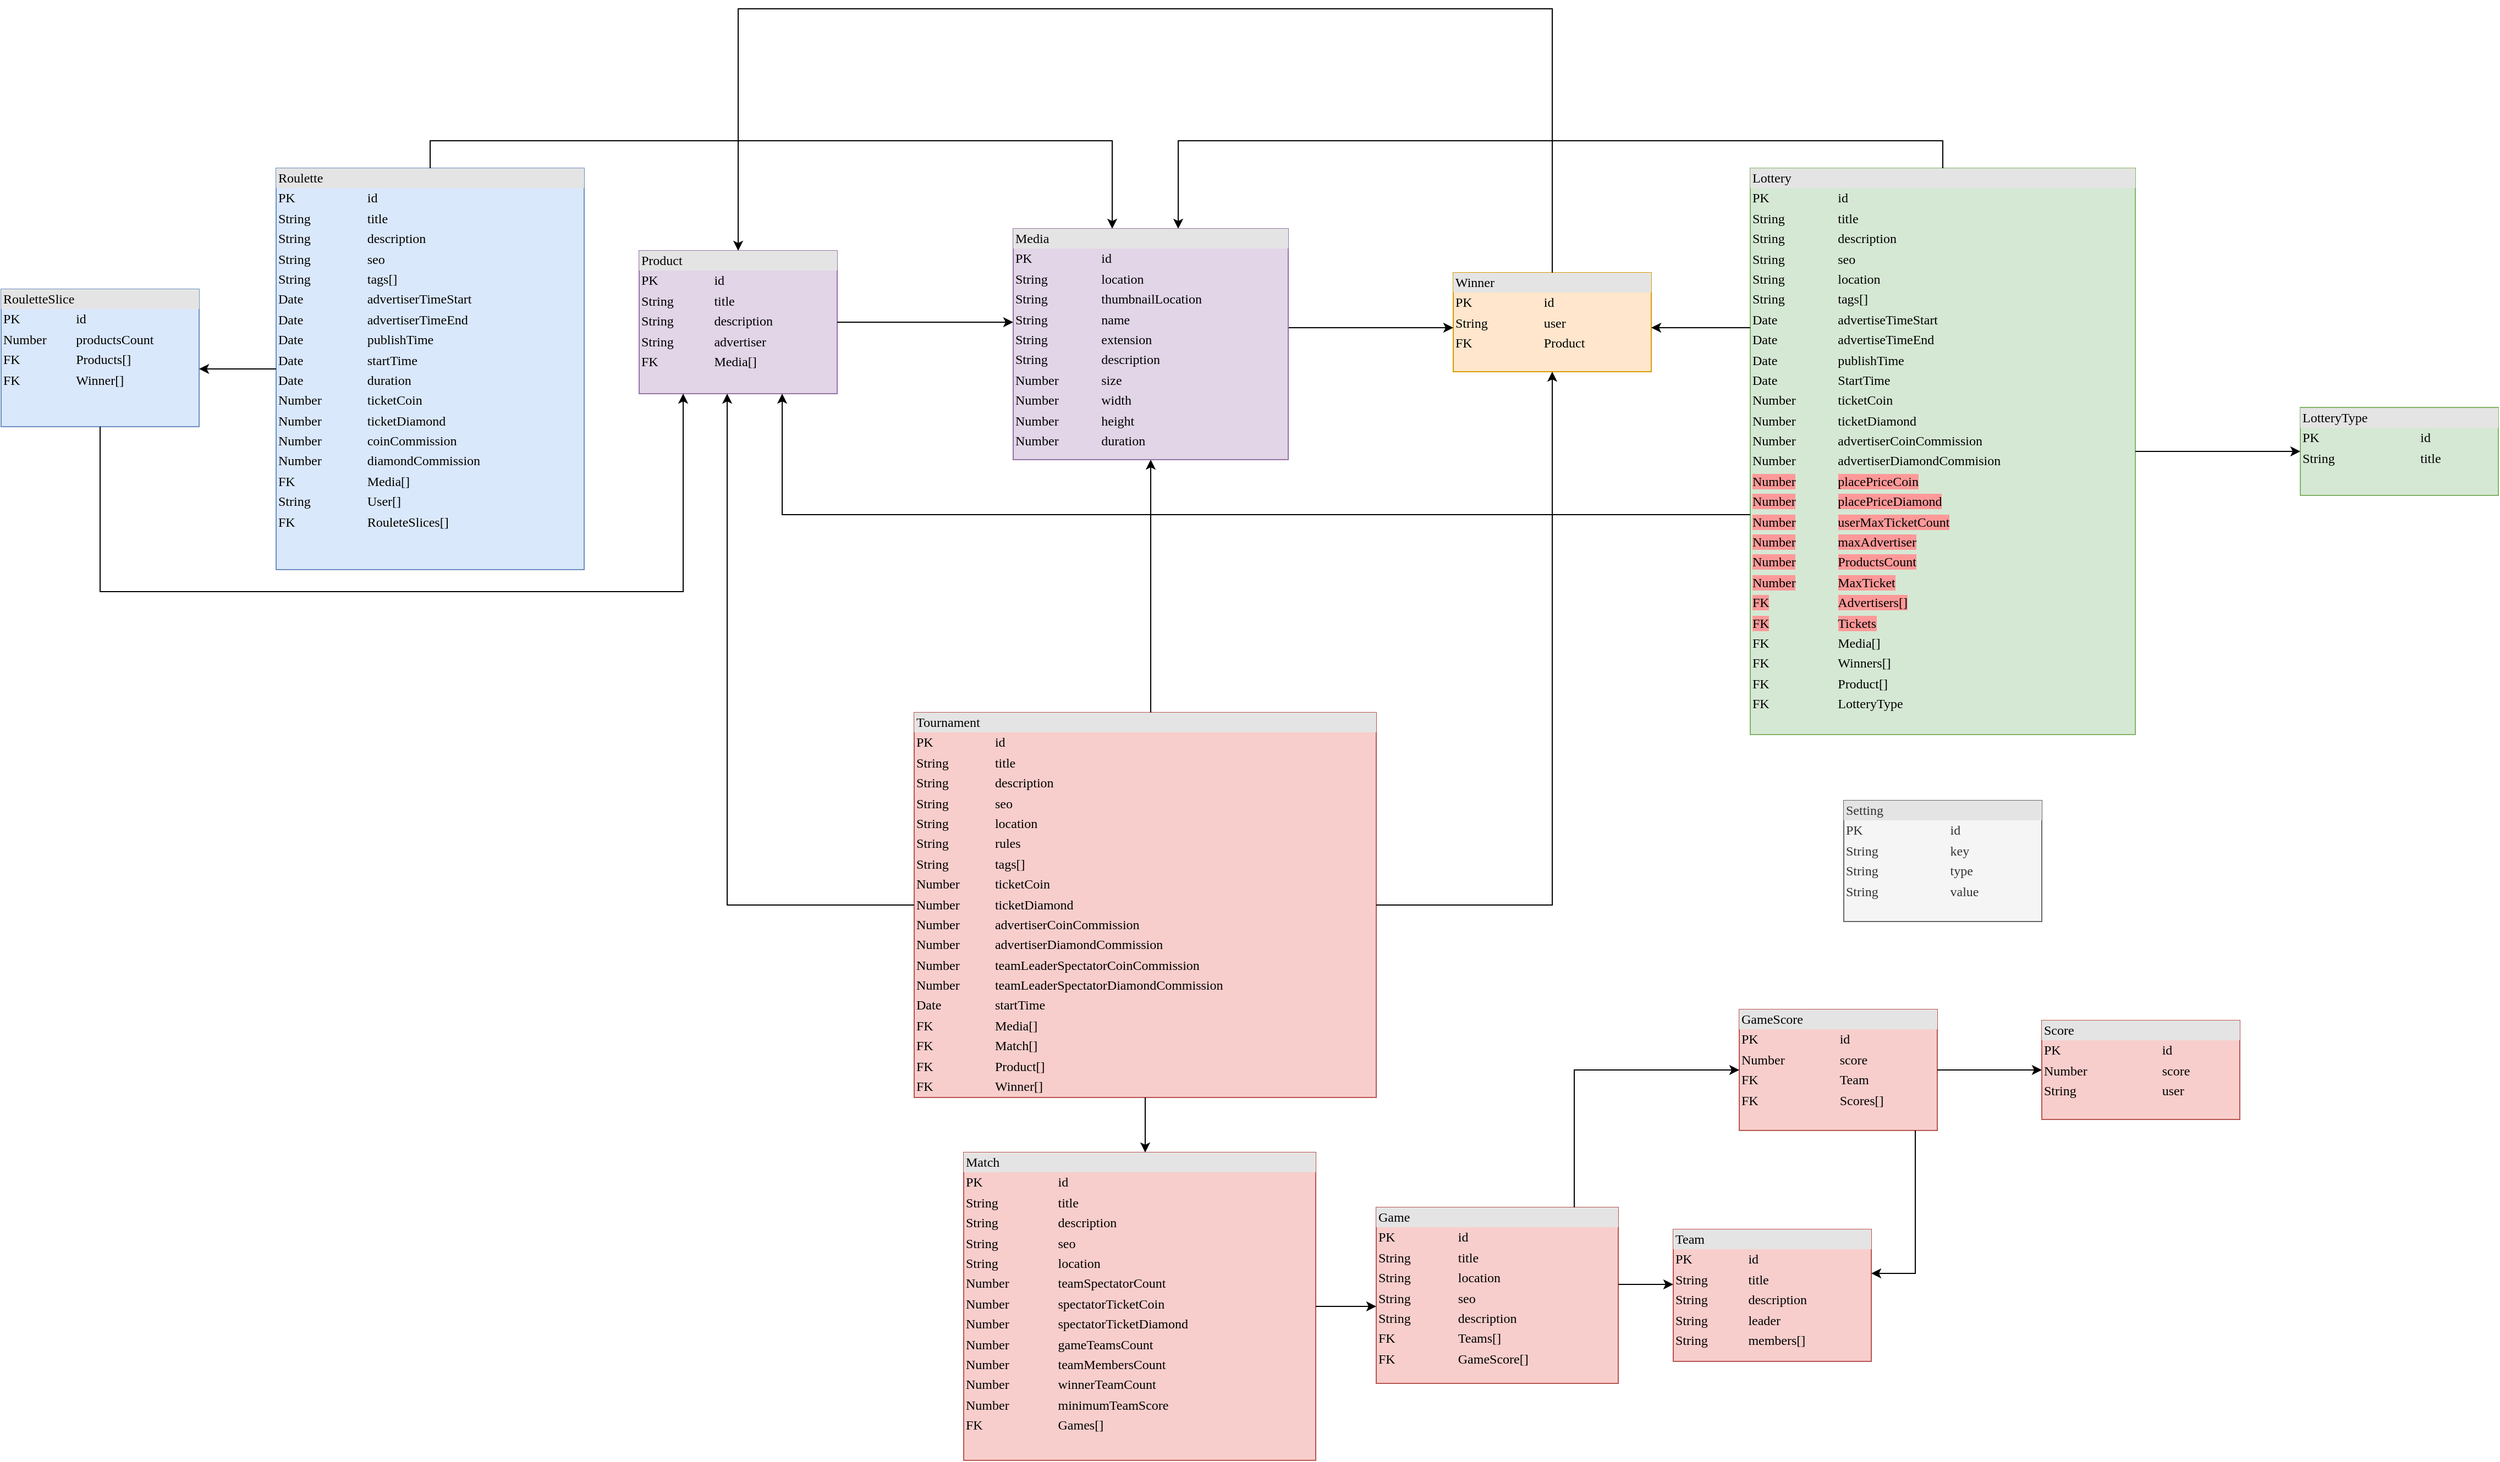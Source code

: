 <mxfile version="20.2.6" type="github">
  <diagram name="Page-1" id="2ca16b54-16f6-2749-3443-fa8db7711227">
    <mxGraphModel dx="2743" dy="2428" grid="1" gridSize="10" guides="1" tooltips="1" connect="1" arrows="1" fold="1" page="1" pageScale="1" pageWidth="1100" pageHeight="850" background="#ffffff" math="0" shadow="0">
      <root>
        <mxCell id="0" />
        <mxCell id="1" parent="0" />
        <mxCell id="2ed32ef02a7f4228-1" value="&lt;div style=&quot;box-sizing:border-box;width:100%;background:#e4e4e4;padding:2px;&quot;&gt;Roulette&lt;/div&gt;&lt;table style=&quot;width:100%;font-size:1em;&quot; cellpadding=&quot;2&quot; cellspacing=&quot;0&quot;&gt;&lt;tbody&gt;&lt;tr&gt;&lt;td&gt;PK&lt;/td&gt;&lt;td&gt;id&lt;/td&gt;&lt;/tr&gt;&lt;tr&gt;&lt;td&gt;String&lt;/td&gt;&lt;td&gt;title&lt;/td&gt;&lt;/tr&gt;&lt;tr&gt;&lt;td&gt;String&lt;/td&gt;&lt;td&gt;description&lt;/td&gt;&lt;/tr&gt;&lt;tr&gt;&lt;td&gt;String&lt;/td&gt;&lt;td&gt;seo&lt;/td&gt;&lt;/tr&gt;&lt;tr&gt;&lt;td&gt;String&lt;/td&gt;&lt;td&gt;tags[]&lt;/td&gt;&lt;/tr&gt;&lt;tr&gt;&lt;td&gt;Date&lt;/td&gt;&lt;td&gt;advertiserTimeStart&lt;/td&gt;&lt;/tr&gt;&lt;tr&gt;&lt;td&gt;Date&lt;/td&gt;&lt;td&gt;advertiserTimeEnd&lt;/td&gt;&lt;/tr&gt;&lt;tr&gt;&lt;td&gt;Date&lt;/td&gt;&lt;td&gt;publishTime&lt;/td&gt;&lt;/tr&gt;&lt;tr&gt;&lt;td&gt;Date&lt;/td&gt;&lt;td&gt;startTime&lt;/td&gt;&lt;/tr&gt;&lt;tr&gt;&lt;td&gt;Date&lt;/td&gt;&lt;td&gt;duration&lt;/td&gt;&lt;/tr&gt;&lt;tr&gt;&lt;td&gt;Number&lt;/td&gt;&lt;td&gt;ticketCoin&lt;/td&gt;&lt;/tr&gt;&lt;tr&gt;&lt;td&gt;Number&lt;/td&gt;&lt;td&gt;ticketDiamond&lt;/td&gt;&lt;/tr&gt;&lt;tr&gt;&lt;td&gt;Number&lt;/td&gt;&lt;td&gt;coinCommission&lt;/td&gt;&lt;/tr&gt;&lt;tr&gt;&lt;td&gt;Number&lt;/td&gt;&lt;td&gt;diamondCommission&lt;/td&gt;&lt;/tr&gt;&lt;tr&gt;&lt;td&gt;FK&lt;/td&gt;&lt;td&gt;Media[]&lt;/td&gt;&lt;/tr&gt;&lt;tr&gt;&lt;td&gt;String&lt;/td&gt;&lt;td&gt;User[]&lt;/td&gt;&lt;/tr&gt;&lt;tr&gt;&lt;td&gt;FK&lt;/td&gt;&lt;td&gt;RouleteSlices[]&lt;/td&gt;&lt;/tr&gt;&lt;/tbody&gt;&lt;/table&gt;" style="verticalAlign=top;align=left;overflow=fill;html=1;rounded=0;shadow=0;comic=0;labelBackgroundColor=none;strokeWidth=1;fontFamily=Verdana;fontSize=12;fillColor=#dae8fc;strokeColor=#6c8ebf;" parent="1" vertex="1">
          <mxGeometry x="-590" y="-765" width="280" height="365" as="geometry" />
        </mxCell>
        <mxCell id="2ed32ef02a7f4228-3" value="&lt;div style=&quot;box-sizing: border-box ; width: 100% ; background: #e4e4e4 ; padding: 2px&quot;&gt;Match&amp;nbsp;&lt;/div&gt;&lt;table style=&quot;width: 100% ; font-size: 1em&quot; cellpadding=&quot;2&quot; cellspacing=&quot;0&quot;&gt;&lt;tbody&gt;&lt;tr&gt;&lt;td&gt;PK&lt;/td&gt;&lt;td&gt;id&lt;/td&gt;&lt;/tr&gt;&lt;tr&gt;&lt;td&gt;String&lt;/td&gt;&lt;td&gt;title&lt;/td&gt;&lt;/tr&gt;&lt;tr&gt;&lt;td&gt;String&lt;/td&gt;&lt;td&gt;description&lt;/td&gt;&lt;/tr&gt;&lt;tr&gt;&lt;td&gt;String&lt;/td&gt;&lt;td&gt;seo&lt;/td&gt;&lt;/tr&gt;&lt;tr&gt;&lt;td&gt;String&lt;/td&gt;&lt;td&gt;location&lt;/td&gt;&lt;/tr&gt;&lt;tr&gt;&lt;td&gt;Number&lt;/td&gt;&lt;td&gt;teamSpectatorCount&lt;/td&gt;&lt;/tr&gt;&lt;tr&gt;&lt;td&gt;Number&lt;/td&gt;&lt;td&gt;spectatorTicketCoin&lt;/td&gt;&lt;/tr&gt;&lt;tr&gt;&lt;td&gt;Number&lt;/td&gt;&lt;td&gt;spectatorTicketDiamond&lt;/td&gt;&lt;/tr&gt;&lt;tr&gt;&lt;td&gt;Number&lt;/td&gt;&lt;td&gt;gameTeamsCount&lt;/td&gt;&lt;/tr&gt;&lt;tr&gt;&lt;td&gt;Number&lt;/td&gt;&lt;td&gt;teamMembersCount&lt;/td&gt;&lt;/tr&gt;&lt;tr&gt;&lt;td&gt;Number&lt;/td&gt;&lt;td&gt;winnerTeamCount&lt;/td&gt;&lt;/tr&gt;&lt;tr&gt;&lt;td&gt;Number&lt;/td&gt;&lt;td&gt;minimumTeamScore&lt;/td&gt;&lt;/tr&gt;&lt;tr&gt;&lt;td&gt;FK&lt;/td&gt;&lt;td&gt;Games[]&lt;br&gt;&lt;/td&gt;&lt;/tr&gt;&lt;/tbody&gt;&lt;/table&gt;" style="verticalAlign=top;align=left;overflow=fill;html=1;rounded=0;shadow=0;comic=0;labelBackgroundColor=none;strokeWidth=1;fontFamily=Verdana;fontSize=12;fillColor=#f8cecc;strokeColor=#b85450;" parent="1" vertex="1">
          <mxGeometry x="35" y="130" width="320" height="280" as="geometry" />
        </mxCell>
        <mxCell id="2ed32ef02a7f4228-4" value="&lt;div style=&quot;box-sizing: border-box ; width: 100% ; background: #e4e4e4 ; padding: 2px&quot;&gt;Tournament&lt;/div&gt;&lt;table style=&quot;width: 100% ; font-size: 1em&quot; cellpadding=&quot;2&quot; cellspacing=&quot;0&quot;&gt;&lt;tbody&gt;&lt;tr&gt;&lt;td&gt;PK&lt;/td&gt;&lt;td&gt;id&lt;/td&gt;&lt;/tr&gt;&lt;tr&gt;&lt;td&gt;String&lt;/td&gt;&lt;td&gt;title&lt;/td&gt;&lt;/tr&gt;&lt;tr&gt;&lt;td&gt;String&lt;/td&gt;&lt;td&gt;description&lt;/td&gt;&lt;/tr&gt;&lt;tr&gt;&lt;td&gt;String&lt;/td&gt;&lt;td&gt;seo&lt;/td&gt;&lt;/tr&gt;&lt;tr&gt;&lt;td&gt;String&lt;/td&gt;&lt;td&gt;location&lt;/td&gt;&lt;/tr&gt;&lt;tr&gt;&lt;td&gt;String&lt;/td&gt;&lt;td&gt;rules&lt;/td&gt;&lt;/tr&gt;&lt;tr&gt;&lt;td&gt;String&lt;/td&gt;&lt;td&gt;tags[]&lt;/td&gt;&lt;/tr&gt;&lt;tr&gt;&lt;td&gt;Number&lt;/td&gt;&lt;td&gt;ticketCoin&lt;/td&gt;&lt;/tr&gt;&lt;tr&gt;&lt;td&gt;Number&lt;/td&gt;&lt;td&gt;ticketDiamond&lt;/td&gt;&lt;/tr&gt;&lt;tr&gt;&lt;td&gt;Number&lt;/td&gt;&lt;td&gt;advertiserCoinCommission&lt;/td&gt;&lt;/tr&gt;&lt;tr&gt;&lt;td&gt;Number&lt;/td&gt;&lt;td&gt;advertiserDiamondCommission&lt;/td&gt;&lt;/tr&gt;&lt;tr&gt;&lt;td&gt;Number&lt;/td&gt;&lt;td&gt;teamLeaderSpectatorCoinCommission&lt;/td&gt;&lt;/tr&gt;&lt;tr&gt;&lt;td&gt;Number&lt;/td&gt;&lt;td&gt;teamLeaderSpectatorDiamondCommission&lt;/td&gt;&lt;/tr&gt;&lt;tr&gt;&lt;td&gt;Date&lt;/td&gt;&lt;td&gt;startTime&lt;/td&gt;&lt;/tr&gt;&lt;tr&gt;&lt;td&gt;FK&lt;/td&gt;&lt;td&gt;Media[]&lt;/td&gt;&lt;/tr&gt;&lt;tr&gt;&lt;td&gt;FK&lt;/td&gt;&lt;td&gt;Match[]&lt;/td&gt;&lt;/tr&gt;&lt;tr&gt;&lt;td&gt;FK&lt;/td&gt;&lt;td&gt;Product[]&lt;/td&gt;&lt;/tr&gt;&lt;tr&gt;&lt;td&gt;FK&lt;/td&gt;&lt;td&gt;Winner[]&lt;/td&gt;&lt;/tr&gt;&lt;tr&gt;&lt;td&gt;&lt;br&gt;&lt;/td&gt;&lt;td&gt;&lt;br&gt;&lt;/td&gt;&lt;/tr&gt;&lt;tr&gt;&lt;td&gt;&lt;br&gt;&lt;/td&gt;&lt;td&gt;&lt;br&gt;&lt;/td&gt;&lt;/tr&gt;&lt;/tbody&gt;&lt;/table&gt;" style="verticalAlign=top;align=left;overflow=fill;html=1;rounded=0;shadow=0;comic=0;labelBackgroundColor=none;strokeWidth=1;fontFamily=Verdana;fontSize=12;fillColor=#f8cecc;strokeColor=#b85450;" parent="1" vertex="1">
          <mxGeometry x="-10" y="-270" width="420" height="350" as="geometry" />
        </mxCell>
        <mxCell id="2ed32ef02a7f4228-5" value="&lt;div style=&quot;box-sizing:border-box;width:100%;background:#e4e4e4;padding:2px;&quot;&gt;RouletteSlice&lt;/div&gt;&lt;table style=&quot;width:100%;font-size:1em;&quot; cellpadding=&quot;2&quot; cellspacing=&quot;0&quot;&gt;&lt;tbody&gt;&lt;tr&gt;&lt;td&gt;PK&lt;/td&gt;&lt;td&gt;id&lt;/td&gt;&lt;/tr&gt;&lt;tr&gt;&lt;td&gt;Number&lt;/td&gt;&lt;td&gt;productsCount&lt;/td&gt;&lt;/tr&gt;&lt;tr&gt;&lt;td&gt;FK&lt;/td&gt;&lt;td&gt;Products[]&lt;/td&gt;&lt;/tr&gt;&lt;tr&gt;&lt;td&gt;FK&lt;/td&gt;&lt;td&gt;Winner[]&lt;/td&gt;&lt;/tr&gt;&lt;/tbody&gt;&lt;/table&gt;" style="verticalAlign=top;align=left;overflow=fill;html=1;rounded=0;shadow=0;comic=0;labelBackgroundColor=none;strokeWidth=1;fontFamily=Verdana;fontSize=12;fillColor=#dae8fc;strokeColor=#6c8ebf;" parent="1" vertex="1">
          <mxGeometry x="-840" y="-655" width="180" height="125" as="geometry" />
        </mxCell>
        <mxCell id="2ed32ef02a7f4228-6" value="&lt;div style=&quot;box-sizing: border-box ; width: 100% ; background: #e4e4e4 ; padding: 2px&quot;&gt;GameScore&lt;/div&gt;&lt;table style=&quot;width: 100% ; font-size: 1em&quot; cellpadding=&quot;2&quot; cellspacing=&quot;0&quot;&gt;&lt;tbody&gt;&lt;tr&gt;&lt;td&gt;PK&lt;/td&gt;&lt;td&gt;id&lt;/td&gt;&lt;/tr&gt;&lt;tr&gt;&lt;td&gt;Number&lt;/td&gt;&lt;td&gt;score&lt;/td&gt;&lt;/tr&gt;&lt;tr&gt;&lt;td&gt;FK&lt;/td&gt;&lt;td&gt;Team&lt;/td&gt;&lt;/tr&gt;&lt;tr&gt;&lt;td&gt;FK&lt;/td&gt;&lt;td&gt;Scores[]&lt;/td&gt;&lt;/tr&gt;&lt;/tbody&gt;&lt;/table&gt;" style="verticalAlign=top;align=left;overflow=fill;html=1;rounded=0;shadow=0;comic=0;labelBackgroundColor=none;strokeWidth=1;fontFamily=Verdana;fontSize=12;fillColor=#f8cecc;strokeColor=#b85450;" parent="1" vertex="1">
          <mxGeometry x="740" width="180" height="110" as="geometry" />
        </mxCell>
        <mxCell id="2ed32ef02a7f4228-7" value="&lt;div style=&quot;box-sizing: border-box ; width: 100% ; background: #e4e4e4 ; padding: 2px&quot;&gt;Setting&lt;/div&gt;&lt;table style=&quot;width: 100% ; font-size: 1em&quot; cellpadding=&quot;2&quot; cellspacing=&quot;0&quot;&gt;&lt;tbody&gt;&lt;tr&gt;&lt;td&gt;PK&lt;/td&gt;&lt;td&gt;id&lt;/td&gt;&lt;/tr&gt;&lt;tr&gt;&lt;td&gt;String&lt;/td&gt;&lt;td&gt;key&lt;/td&gt;&lt;/tr&gt;&lt;tr&gt;&lt;td&gt;String&lt;/td&gt;&lt;td&gt;type&lt;/td&gt;&lt;/tr&gt;&lt;tr&gt;&lt;td&gt;String&lt;/td&gt;&lt;td&gt;value&lt;/td&gt;&lt;/tr&gt;&lt;tr&gt;&lt;td&gt;&lt;br&gt;&lt;/td&gt;&lt;td&gt;&lt;br&gt;&lt;/td&gt;&lt;/tr&gt;&lt;/tbody&gt;&lt;/table&gt;" style="verticalAlign=top;align=left;overflow=fill;html=1;rounded=0;shadow=0;comic=0;labelBackgroundColor=none;strokeWidth=1;fontFamily=Verdana;fontSize=12;fillColor=#f5f5f5;strokeColor=#666666;fontColor=#333333;" parent="1" vertex="1">
          <mxGeometry x="835" y="-190" width="180" height="110" as="geometry" />
        </mxCell>
        <mxCell id="2ed32ef02a7f4228-8" value="&lt;div style=&quot;box-sizing: border-box ; width: 100% ; background: #e4e4e4 ; padding: 2px&quot;&gt;Team&lt;/div&gt;&lt;table style=&quot;width: 100% ; font-size: 1em&quot; cellpadding=&quot;2&quot; cellspacing=&quot;0&quot;&gt;&lt;tbody&gt;&lt;tr&gt;&lt;td&gt;PK&lt;/td&gt;&lt;td&gt;id&lt;/td&gt;&lt;/tr&gt;&lt;tr&gt;&lt;td&gt;String&lt;/td&gt;&lt;td&gt;title&lt;/td&gt;&lt;/tr&gt;&lt;tr&gt;&lt;td&gt;String&lt;/td&gt;&lt;td&gt;description&lt;/td&gt;&lt;/tr&gt;&lt;tr&gt;&lt;td&gt;String&lt;/td&gt;&lt;td&gt;leader&lt;/td&gt;&lt;/tr&gt;&lt;tr&gt;&lt;td&gt;String&lt;/td&gt;&lt;td&gt;members[]&lt;/td&gt;&lt;/tr&gt;&lt;/tbody&gt;&lt;/table&gt;" style="verticalAlign=top;align=left;overflow=fill;html=1;rounded=0;shadow=0;comic=0;labelBackgroundColor=none;strokeWidth=1;fontFamily=Verdana;fontSize=12;fillColor=#f8cecc;strokeColor=#b85450;" parent="1" vertex="1">
          <mxGeometry x="680" y="200" width="180" height="120" as="geometry" />
        </mxCell>
        <mxCell id="2ed32ef02a7f4228-9" value="&lt;div style=&quot;box-sizing:border-box;width:100%;background:#e4e4e4;padding:2px;&quot;&gt;Winner&lt;/div&gt;&lt;table style=&quot;width:100%;font-size:1em;&quot; cellpadding=&quot;2&quot; cellspacing=&quot;0&quot;&gt;&lt;tbody&gt;&lt;tr&gt;&lt;td&gt;PK&lt;/td&gt;&lt;td&gt;id&lt;/td&gt;&lt;/tr&gt;&lt;tr&gt;&lt;td&gt;String&lt;/td&gt;&lt;td&gt;user&lt;/td&gt;&lt;/tr&gt;&lt;tr&gt;&lt;td&gt;FK&lt;/td&gt;&lt;td&gt;Product&lt;/td&gt;&lt;/tr&gt;&lt;/tbody&gt;&lt;/table&gt;" style="verticalAlign=top;align=left;overflow=fill;html=1;rounded=0;shadow=0;comic=0;labelBackgroundColor=none;strokeWidth=1;fontFamily=Verdana;fontSize=12;fillColor=#ffe6cc;strokeColor=#d79b00;" parent="1" vertex="1">
          <mxGeometry x="480" y="-670" width="180" height="90" as="geometry" />
        </mxCell>
        <mxCell id="2ed32ef02a7f4228-10" value="&lt;div style=&quot;box-sizing: border-box ; width: 100% ; background: #e4e4e4 ; padding: 2px&quot;&gt;Product&lt;/div&gt;&lt;table style=&quot;width: 100% ; font-size: 1em&quot; cellpadding=&quot;2&quot; cellspacing=&quot;0&quot;&gt;&lt;tbody&gt;&lt;tr&gt;&lt;td&gt;PK&lt;/td&gt;&lt;td&gt;id&lt;/td&gt;&lt;/tr&gt;&lt;tr&gt;&lt;td&gt;String&lt;/td&gt;&lt;td&gt;title&lt;/td&gt;&lt;/tr&gt;&lt;tr&gt;&lt;td&gt;String&lt;/td&gt;&lt;td&gt;description&lt;/td&gt;&lt;/tr&gt;&lt;tr&gt;&lt;td&gt;String&lt;/td&gt;&lt;td&gt;advertiser&lt;/td&gt;&lt;/tr&gt;&lt;tr&gt;&lt;td&gt;FK&lt;/td&gt;&lt;td&gt;Media[]&lt;br&gt;&lt;/td&gt;&lt;/tr&gt;&lt;tr&gt;&lt;td&gt;&lt;br&gt;&lt;/td&gt;&lt;td&gt;&lt;br&gt;&lt;/td&gt;&lt;/tr&gt;&lt;/tbody&gt;&lt;/table&gt;" style="verticalAlign=top;align=left;overflow=fill;html=1;rounded=0;shadow=0;comic=0;labelBackgroundColor=none;strokeWidth=1;fontFamily=Verdana;fontSize=12;fillColor=#e1d5e7;strokeColor=#9673a6;" parent="1" vertex="1">
          <mxGeometry x="-260" y="-690" width="180" height="130" as="geometry" />
        </mxCell>
        <mxCell id="2ed32ef02a7f4228-11" value="&lt;div style=&quot;box-sizing:border-box;width:100%;background:#e4e4e4;padding:2px;&quot;&gt;Lottery&lt;/div&gt;&lt;table style=&quot;width:100%;font-size:1em;&quot; cellpadding=&quot;2&quot; cellspacing=&quot;0&quot;&gt;&lt;tbody&gt;&lt;tr&gt;&lt;td&gt;PK&lt;/td&gt;&lt;td&gt;id&lt;/td&gt;&lt;/tr&gt;&lt;tr&gt;&lt;td&gt;String&lt;/td&gt;&lt;td&gt;title&lt;/td&gt;&lt;/tr&gt;&lt;tr&gt;&lt;td&gt;String&lt;/td&gt;&lt;td&gt;description&lt;/td&gt;&lt;/tr&gt;&lt;tr&gt;&lt;td&gt;String&lt;/td&gt;&lt;td&gt;seo&lt;/td&gt;&lt;/tr&gt;&lt;tr&gt;&lt;td&gt;String&lt;/td&gt;&lt;td&gt;location&lt;br&gt;&lt;/td&gt;&lt;/tr&gt;&lt;tr&gt;&lt;td&gt;String&lt;/td&gt;&lt;td&gt;tags[]&lt;/td&gt;&lt;/tr&gt;&lt;tr&gt;&lt;td&gt;Date&lt;/td&gt;&lt;td&gt;advertiseTimeStart&lt;/td&gt;&lt;/tr&gt;&lt;tr&gt;&lt;td&gt;Date&lt;/td&gt;&lt;td&gt;advertiseTimeEnd&lt;/td&gt;&lt;/tr&gt;&lt;tr&gt;&lt;td&gt;Date&lt;/td&gt;&lt;td&gt;publishTime&lt;/td&gt;&lt;/tr&gt;&lt;tr&gt;&lt;td&gt;Date&lt;/td&gt;&lt;td&gt;StartTime&lt;/td&gt;&lt;/tr&gt;&lt;tr&gt;&lt;td&gt;Number&lt;/td&gt;&lt;td&gt;ticketCoin&lt;/td&gt;&lt;/tr&gt;&lt;tr&gt;&lt;td&gt;Number&lt;/td&gt;&lt;td&gt;ticketDiamond&lt;/td&gt;&lt;/tr&gt;&lt;tr&gt;&lt;td&gt;Number&lt;/td&gt;&lt;td&gt;advertiserCoinCommission&lt;/td&gt;&lt;/tr&gt;&lt;tr&gt;&lt;td&gt;Number&lt;/td&gt;&lt;td&gt;advertiserDiamondCommision&lt;/td&gt;&lt;/tr&gt;&lt;tr&gt;&lt;td&gt;&lt;span style=&quot;background-color: rgb(255, 153, 153);&quot;&gt;Number&lt;/span&gt;&lt;/td&gt;&lt;td&gt;&lt;span style=&quot;background-color: rgb(255, 153, 153);&quot;&gt;placePriceCoin&lt;/span&gt;&lt;/td&gt;&lt;/tr&gt;&lt;tr&gt;&lt;td&gt;&lt;span style=&quot;background-color: rgb(255, 153, 153);&quot;&gt;Number&lt;/span&gt;&lt;/td&gt;&lt;td&gt;&lt;span style=&quot;background-color: rgb(255, 153, 153);&quot;&gt;placePriceDiamond&lt;/span&gt;&lt;/td&gt;&lt;/tr&gt;&lt;tr&gt;&lt;td&gt;&lt;span style=&quot;background-color: rgb(255, 153, 153);&quot;&gt;Number&lt;/span&gt;&lt;/td&gt;&lt;td&gt;&lt;span style=&quot;background-color: rgb(255, 153, 153);&quot;&gt;userMaxTicketCount&lt;/span&gt;&lt;/td&gt;&lt;/tr&gt;&lt;tr&gt;&lt;td&gt;&lt;span style=&quot;background-color: rgb(255, 153, 153);&quot;&gt;Number&lt;/span&gt;&lt;/td&gt;&lt;td&gt;&lt;span style=&quot;background-color: rgb(255, 153, 153);&quot;&gt;maxAdvertiser&lt;/span&gt;&lt;/td&gt;&lt;/tr&gt;&lt;tr&gt;&lt;td&gt;&lt;span style=&quot;background-color: rgb(255, 153, 153);&quot;&gt;Number&lt;/span&gt;&lt;/td&gt;&lt;td&gt;&lt;span style=&quot;background-color: rgb(255, 153, 153);&quot;&gt;ProductsCount&lt;/span&gt;&lt;/td&gt;&lt;/tr&gt;&lt;tr&gt;&lt;td&gt;&lt;span style=&quot;background-color: rgb(255, 153, 153);&quot;&gt;Number&lt;/span&gt;&lt;/td&gt;&lt;td&gt;&lt;span style=&quot;background-color: rgb(255, 153, 153);&quot;&gt;MaxTicket&lt;/span&gt;&lt;/td&gt;&lt;/tr&gt;&lt;tr&gt;&lt;td&gt;&lt;span style=&quot;background-color: rgb(255, 153, 153);&quot;&gt;FK&lt;/span&gt;&lt;/td&gt;&lt;td&gt;&lt;span style=&quot;background-color: rgb(255, 153, 153);&quot;&gt;Advertisers[]&lt;/span&gt;&lt;/td&gt;&lt;/tr&gt;&lt;tr&gt;&lt;td&gt;&lt;span style=&quot;background-color: rgb(255, 153, 153);&quot;&gt;FK&lt;/span&gt;&lt;/td&gt;&lt;td&gt;&lt;span style=&quot;background-color: rgb(255, 153, 153);&quot;&gt;Tickets&lt;/span&gt;&lt;/td&gt;&lt;/tr&gt;&lt;tr&gt;&lt;td&gt;FK&lt;/td&gt;&lt;td&gt;Media[]&lt;br&gt;&lt;/td&gt;&lt;/tr&gt;&lt;tr&gt;&lt;td&gt;FK&lt;/td&gt;&lt;td&gt;Winners[]&lt;/td&gt;&lt;/tr&gt;&lt;tr&gt;&lt;td&gt;FK&lt;/td&gt;&lt;td&gt;Product[]&lt;/td&gt;&lt;/tr&gt;&lt;tr&gt;&lt;td&gt;FK&lt;/td&gt;&lt;td&gt;LotteryType&lt;/td&gt;&lt;/tr&gt;&lt;/tbody&gt;&lt;/table&gt;" style="verticalAlign=top;align=left;overflow=fill;html=1;rounded=0;shadow=0;comic=0;labelBackgroundColor=none;strokeWidth=1;fontFamily=Verdana;fontSize=12;fillColor=#d5e8d4;strokeColor=#82b366;" parent="1" vertex="1">
          <mxGeometry x="750" y="-765" width="350" height="515" as="geometry" />
        </mxCell>
        <mxCell id="2ed32ef02a7f4228-12" value="&lt;div style=&quot;box-sizing: border-box ; width: 100% ; background: #e4e4e4 ; padding: 2px&quot;&gt;Game&lt;/div&gt;&lt;table style=&quot;width: 100% ; font-size: 1em&quot; cellpadding=&quot;2&quot; cellspacing=&quot;0&quot;&gt;&lt;tbody&gt;&lt;tr&gt;&lt;td&gt;PK&lt;/td&gt;&lt;td&gt;id&lt;/td&gt;&lt;/tr&gt;&lt;tr&gt;&lt;td&gt;String&lt;/td&gt;&lt;td&gt;title&lt;/td&gt;&lt;/tr&gt;&lt;tr&gt;&lt;td&gt;String&lt;/td&gt;&lt;td&gt;location&lt;/td&gt;&lt;/tr&gt;&lt;tr&gt;&lt;td&gt;String&lt;/td&gt;&lt;td&gt;seo&lt;/td&gt;&lt;/tr&gt;&lt;tr&gt;&lt;td&gt;String&lt;/td&gt;&lt;td&gt;description&lt;/td&gt;&lt;/tr&gt;&lt;tr&gt;&lt;td&gt;FK&lt;/td&gt;&lt;td&gt;Teams[]&lt;/td&gt;&lt;/tr&gt;&lt;tr&gt;&lt;td&gt;FK&lt;/td&gt;&lt;td&gt;GameScore[]&lt;/td&gt;&lt;/tr&gt;&lt;/tbody&gt;&lt;/table&gt;" style="verticalAlign=top;align=left;overflow=fill;html=1;rounded=0;shadow=0;comic=0;labelBackgroundColor=none;strokeWidth=1;fontFamily=Verdana;fontSize=12;fillColor=#f8cecc;strokeColor=#b85450;" parent="1" vertex="1">
          <mxGeometry x="410" y="180" width="220" height="160" as="geometry" />
        </mxCell>
        <mxCell id="84deWVIMCD_pqKPNbQMR-1" value="&lt;div style=&quot;box-sizing:border-box;width:100%;background:#e4e4e4;padding:2px;&quot;&gt;Score&lt;/div&gt;&lt;table style=&quot;width:100%;font-size:1em;&quot; cellpadding=&quot;2&quot; cellspacing=&quot;0&quot;&gt;&lt;tbody&gt;&lt;tr&gt;&lt;td&gt;PK&lt;/td&gt;&lt;td&gt;id&lt;/td&gt;&lt;/tr&gt;&lt;tr&gt;&lt;td&gt;Number&lt;/td&gt;&lt;td&gt;score&lt;/td&gt;&lt;/tr&gt;&lt;tr&gt;&lt;td&gt;String&lt;/td&gt;&lt;td&gt;user&lt;/td&gt;&lt;/tr&gt;&lt;/tbody&gt;&lt;/table&gt;" style="verticalAlign=top;align=left;overflow=fill;html=1;rounded=0;shadow=0;comic=0;labelBackgroundColor=none;strokeWidth=1;fontFamily=Verdana;fontSize=12;fillColor=#f8cecc;strokeColor=#b85450;" vertex="1" parent="1">
          <mxGeometry x="1015" y="10" width="180" height="90" as="geometry" />
        </mxCell>
        <mxCell id="84deWVIMCD_pqKPNbQMR-3" value="" style="edgeStyle=elbowEdgeStyle;elbow=horizontal;endArrow=classic;html=1;rounded=0;" edge="1" parent="1" source="2ed32ef02a7f4228-1" target="2ed32ef02a7f4228-2">
          <mxGeometry width="50" height="50" relative="1" as="geometry">
            <mxPoint x="570" y="300" as="sourcePoint" />
            <mxPoint x="620" y="250" as="targetPoint" />
            <Array as="points">
              <mxPoint x="170" y="-790" />
              <mxPoint x="140" y="-790" />
              <mxPoint x="180" y="-790" />
              <mxPoint x="150" y="-780" />
              <mxPoint x="-200" y="-790" />
            </Array>
          </mxGeometry>
        </mxCell>
        <mxCell id="84deWVIMCD_pqKPNbQMR-4" value="" style="edgeStyle=elbowEdgeStyle;elbow=horizontal;endArrow=classic;html=1;rounded=0;" edge="1" parent="1" source="2ed32ef02a7f4228-4" target="2ed32ef02a7f4228-2">
          <mxGeometry width="50" height="50" relative="1" as="geometry">
            <mxPoint x="520" y="490" as="sourcePoint" />
            <mxPoint x="570" y="440" as="targetPoint" />
            <Array as="points" />
          </mxGeometry>
        </mxCell>
        <mxCell id="84deWVIMCD_pqKPNbQMR-5" value="" style="edgeStyle=elbowEdgeStyle;elbow=horizontal;endArrow=classic;html=1;rounded=0;" edge="1" parent="1" source="2ed32ef02a7f4228-10" target="2ed32ef02a7f4228-2">
          <mxGeometry width="50" height="50" relative="1" as="geometry">
            <mxPoint x="520" y="620" as="sourcePoint" />
            <mxPoint x="570" y="570" as="targetPoint" />
            <Array as="points">
              <mxPoint x="20" y="-625" />
              <mxPoint x="260" y="-80" />
            </Array>
          </mxGeometry>
        </mxCell>
        <mxCell id="84deWVIMCD_pqKPNbQMR-6" value="" style="edgeStyle=elbowEdgeStyle;elbow=horizontal;endArrow=classic;html=1;rounded=0;" edge="1" parent="1" source="2ed32ef02a7f4228-11" target="2ed32ef02a7f4228-2">
          <mxGeometry width="50" height="50" relative="1" as="geometry">
            <mxPoint x="520" y="500" as="sourcePoint" />
            <mxPoint x="570" y="450" as="targetPoint" />
            <Array as="points">
              <mxPoint x="230" y="-790" />
              <mxPoint x="460" y="-800" />
              <mxPoint x="540" y="-210" />
              <mxPoint x="560" y="380" />
            </Array>
          </mxGeometry>
        </mxCell>
        <mxCell id="84deWVIMCD_pqKPNbQMR-7" value="" style="edgeStyle=elbowEdgeStyle;elbow=horizontal;endArrow=classic;html=1;rounded=0;" edge="1" parent="1" source="2ed32ef02a7f4228-4" target="2ed32ef02a7f4228-10">
          <mxGeometry width="50" height="50" relative="1" as="geometry">
            <mxPoint x="135" y="600" as="sourcePoint" />
            <mxPoint x="185" y="550" as="targetPoint" />
            <Array as="points">
              <mxPoint x="-180" y="-410" />
              <mxPoint x="-200" y="-430" />
              <mxPoint x="-110" y="-40" />
            </Array>
          </mxGeometry>
        </mxCell>
        <mxCell id="84deWVIMCD_pqKPNbQMR-8" value="" style="edgeStyle=elbowEdgeStyle;elbow=horizontal;endArrow=classic;html=1;rounded=0;" edge="1" parent="1" source="2ed32ef02a7f4228-5" target="2ed32ef02a7f4228-10">
          <mxGeometry width="50" height="50" relative="1" as="geometry">
            <mxPoint x="520" y="480" as="sourcePoint" />
            <mxPoint x="570" y="430" as="targetPoint" />
            <Array as="points">
              <mxPoint x="-220" y="-380" />
              <mxPoint x="-610" y="-370" />
            </Array>
          </mxGeometry>
        </mxCell>
        <mxCell id="84deWVIMCD_pqKPNbQMR-9" value="" style="edgeStyle=elbowEdgeStyle;elbow=horizontal;endArrow=classic;html=1;rounded=0;" edge="1" parent="1" source="2ed32ef02a7f4228-9" target="2ed32ef02a7f4228-10">
          <mxGeometry width="50" height="50" relative="1" as="geometry">
            <mxPoint x="520" y="690" as="sourcePoint" />
            <mxPoint x="570" y="640" as="targetPoint" />
            <Array as="points">
              <mxPoint x="190" y="-910" />
            </Array>
          </mxGeometry>
        </mxCell>
        <mxCell id="84deWVIMCD_pqKPNbQMR-10" value="" style="edgeStyle=elbowEdgeStyle;elbow=horizontal;endArrow=classic;html=1;rounded=0;" edge="1" parent="1" source="2ed32ef02a7f4228-11" target="2ed32ef02a7f4228-10">
          <mxGeometry width="50" height="50" relative="1" as="geometry">
            <mxPoint x="520" y="620" as="sourcePoint" />
            <mxPoint x="570" y="570" as="targetPoint" />
            <Array as="points">
              <mxPoint x="-130" y="-450" />
              <mxPoint x="110" y="-340" />
            </Array>
          </mxGeometry>
        </mxCell>
        <mxCell id="84deWVIMCD_pqKPNbQMR-11" value="" style="edgeStyle=elbowEdgeStyle;elbow=horizontal;endArrow=classic;html=1;rounded=0;" edge="1" parent="1" source="2ed32ef02a7f4228-4" target="2ed32ef02a7f4228-9">
          <mxGeometry width="50" height="50" relative="1" as="geometry">
            <mxPoint x="170" y="710" as="sourcePoint" />
            <mxPoint x="570" y="580" as="targetPoint" />
            <Array as="points">
              <mxPoint x="570" y="-340" />
              <mxPoint x="600" y="-320" />
              <mxPoint x="920" y="300" />
            </Array>
          </mxGeometry>
        </mxCell>
        <mxCell id="84deWVIMCD_pqKPNbQMR-12" value="" style="edgeStyle=elbowEdgeStyle;elbow=horizontal;endArrow=classic;html=1;rounded=0;startArrow=none;" edge="1" parent="1" source="2ed32ef02a7f4228-2" target="2ed32ef02a7f4228-9">
          <mxGeometry width="50" height="50" relative="1" as="geometry">
            <mxPoint x="740" y="660" as="sourcePoint" />
            <mxPoint x="790" y="610" as="targetPoint" />
            <Array as="points">
              <mxPoint x="400" y="-620" />
              <mxPoint x="430" y="-630" />
            </Array>
          </mxGeometry>
        </mxCell>
        <mxCell id="84deWVIMCD_pqKPNbQMR-13" value="" style="edgeStyle=elbowEdgeStyle;elbow=horizontal;endArrow=classic;html=1;rounded=0;" edge="1" parent="1" source="2ed32ef02a7f4228-12" target="2ed32ef02a7f4228-8">
          <mxGeometry width="50" height="50" relative="1" as="geometry">
            <mxPoint x="620" y="1090" as="sourcePoint" />
            <mxPoint x="670" y="1040" as="targetPoint" />
            <Array as="points">
              <mxPoint x="650" y="250" />
              <mxPoint x="810" y="350" />
              <mxPoint x="740" y="580" />
              <mxPoint x="670" y="1040" />
            </Array>
          </mxGeometry>
        </mxCell>
        <mxCell id="84deWVIMCD_pqKPNbQMR-14" value="" style="edgeStyle=elbowEdgeStyle;elbow=horizontal;endArrow=classic;html=1;rounded=0;" edge="1" parent="1" source="2ed32ef02a7f4228-3" target="2ed32ef02a7f4228-12">
          <mxGeometry width="50" height="50" relative="1" as="geometry">
            <mxPoint x="560" y="1130" as="sourcePoint" />
            <mxPoint x="610" y="1080" as="targetPoint" />
            <Array as="points">
              <mxPoint x="380" y="270" />
              <mxPoint x="380" y="250" />
              <mxPoint x="430" y="350" />
              <mxPoint x="320" y="590" />
              <mxPoint x="390" y="1040" />
              <mxPoint x="540" y="1190" />
            </Array>
          </mxGeometry>
        </mxCell>
        <mxCell id="84deWVIMCD_pqKPNbQMR-16" value="" style="edgeStyle=elbowEdgeStyle;elbow=horizontal;endArrow=classic;html=1;rounded=0;" edge="1" parent="1" source="2ed32ef02a7f4228-6" target="2ed32ef02a7f4228-8">
          <mxGeometry width="50" height="50" relative="1" as="geometry">
            <mxPoint x="520" y="880" as="sourcePoint" />
            <mxPoint x="570" y="830" as="targetPoint" />
            <Array as="points">
              <mxPoint x="900" y="240" />
              <mxPoint x="880" y="210" />
              <mxPoint x="970" y="250" />
            </Array>
          </mxGeometry>
        </mxCell>
        <mxCell id="84deWVIMCD_pqKPNbQMR-17" value="" style="edgeStyle=elbowEdgeStyle;elbow=horizontal;endArrow=classic;html=1;rounded=0;" edge="1" parent="1" source="2ed32ef02a7f4228-6" target="84deWVIMCD_pqKPNbQMR-1">
          <mxGeometry width="50" height="50" relative="1" as="geometry">
            <mxPoint x="520" y="930" as="sourcePoint" />
            <mxPoint x="570" y="880" as="targetPoint" />
          </mxGeometry>
        </mxCell>
        <mxCell id="84deWVIMCD_pqKPNbQMR-18" value="" style="edgeStyle=elbowEdgeStyle;elbow=horizontal;endArrow=classic;html=1;rounded=0;" edge="1" parent="1" source="2ed32ef02a7f4228-1" target="2ed32ef02a7f4228-5">
          <mxGeometry width="50" height="50" relative="1" as="geometry">
            <mxPoint x="-420" y="-590" as="sourcePoint" />
            <mxPoint x="-160" y="190" as="targetPoint" />
            <Array as="points">
              <mxPoint x="-540" y="-590" />
              <mxPoint x="-30" y="-90" />
            </Array>
          </mxGeometry>
        </mxCell>
        <mxCell id="84deWVIMCD_pqKPNbQMR-19" value="" style="edgeStyle=elbowEdgeStyle;elbow=horizontal;endArrow=classic;html=1;rounded=0;" edge="1" parent="1" source="2ed32ef02a7f4228-4" target="2ed32ef02a7f4228-3">
          <mxGeometry width="50" height="50" relative="1" as="geometry">
            <mxPoint x="470" y="930" as="sourcePoint" />
            <mxPoint x="520" y="880" as="targetPoint" />
            <Array as="points">
              <mxPoint x="190" y="170" />
              <mxPoint x="140" y="220" />
            </Array>
          </mxGeometry>
        </mxCell>
        <mxCell id="84deWVIMCD_pqKPNbQMR-20" value="" style="edgeStyle=elbowEdgeStyle;elbow=horizontal;endArrow=classic;html=1;rounded=0;" edge="1" parent="1" source="2ed32ef02a7f4228-12" target="2ed32ef02a7f4228-6">
          <mxGeometry width="50" height="50" relative="1" as="geometry">
            <mxPoint x="470" y="930" as="sourcePoint" />
            <mxPoint x="520" y="880" as="targetPoint" />
            <Array as="points">
              <mxPoint x="590" y="150" />
              <mxPoint x="560" y="1170" />
            </Array>
          </mxGeometry>
        </mxCell>
        <mxCell id="84deWVIMCD_pqKPNbQMR-21" value="&lt;div style=&quot;box-sizing: border-box ; width: 100% ; background: #e4e4e4 ; padding: 2px&quot;&gt;LotteryType&lt;/div&gt;&lt;table style=&quot;width: 100% ; font-size: 1em&quot; cellpadding=&quot;2&quot; cellspacing=&quot;0&quot;&gt;&lt;tbody&gt;&lt;tr&gt;&lt;td&gt;PK&lt;/td&gt;&lt;td&gt;id&lt;/td&gt;&lt;/tr&gt;&lt;tr&gt;&lt;td&gt;String&lt;/td&gt;&lt;td&gt;title&lt;/td&gt;&lt;/tr&gt;&lt;/tbody&gt;&lt;/table&gt;" style="verticalAlign=top;align=left;overflow=fill;html=1;rounded=0;shadow=0;comic=0;labelBackgroundColor=none;strokeWidth=1;fontFamily=Verdana;fontSize=12;fillColor=#d5e8d4;strokeColor=#82b366;" vertex="1" parent="1">
          <mxGeometry x="1250" y="-547.5" width="180" height="80" as="geometry" />
        </mxCell>
        <mxCell id="84deWVIMCD_pqKPNbQMR-22" value="" style="edgeStyle=elbowEdgeStyle;elbow=horizontal;endArrow=classic;html=1;rounded=0;" edge="1" parent="1" source="2ed32ef02a7f4228-11" target="84deWVIMCD_pqKPNbQMR-21">
          <mxGeometry width="50" height="50" relative="1" as="geometry">
            <mxPoint x="590" y="70" as="sourcePoint" />
            <mxPoint x="640" y="20" as="targetPoint" />
          </mxGeometry>
        </mxCell>
        <mxCell id="2ed32ef02a7f4228-2" value="&lt;div style=&quot;box-sizing: border-box ; width: 100% ; background: #e4e4e4 ; padding: 2px&quot;&gt;Media&lt;/div&gt;&lt;table style=&quot;width: 100% ; font-size: 1em&quot; cellpadding=&quot;2&quot; cellspacing=&quot;0&quot;&gt;&lt;tbody&gt;&lt;tr&gt;&lt;td&gt;PK&lt;/td&gt;&lt;td&gt;id&lt;/td&gt;&lt;/tr&gt;&lt;tr&gt;&lt;td&gt;String&lt;/td&gt;&lt;td&gt;location&lt;/td&gt;&lt;/tr&gt;&lt;tr&gt;&lt;td&gt;String&lt;/td&gt;&lt;td&gt;thumbnailLocation&lt;/td&gt;&lt;/tr&gt;&lt;tr&gt;&lt;td&gt;String&lt;/td&gt;&lt;td&gt;name&lt;/td&gt;&lt;/tr&gt;&lt;tr&gt;&lt;td&gt;String&lt;/td&gt;&lt;td&gt;extension&lt;/td&gt;&lt;/tr&gt;&lt;tr&gt;&lt;td&gt;String&lt;/td&gt;&lt;td&gt;description&lt;/td&gt;&lt;/tr&gt;&lt;tr&gt;&lt;td&gt;Number&lt;/td&gt;&lt;td&gt;size&lt;/td&gt;&lt;/tr&gt;&lt;tr&gt;&lt;td&gt;Number&lt;/td&gt;&lt;td&gt;width&lt;/td&gt;&lt;/tr&gt;&lt;tr&gt;&lt;td&gt;Number&lt;/td&gt;&lt;td&gt;height&lt;/td&gt;&lt;/tr&gt;&lt;tr&gt;&lt;td&gt;Number&lt;/td&gt;&lt;td&gt;duration&lt;/td&gt;&lt;/tr&gt;&lt;/tbody&gt;&lt;/table&gt;" style="verticalAlign=top;align=left;overflow=fill;html=1;rounded=0;shadow=0;comic=0;labelBackgroundColor=none;strokeWidth=1;fontFamily=Verdana;fontSize=12;fillColor=#e1d5e7;strokeColor=#9673a6;" parent="1" vertex="1">
          <mxGeometry x="80" y="-710" width="250" height="210" as="geometry" />
        </mxCell>
        <mxCell id="84deWVIMCD_pqKPNbQMR-25" value="" style="edgeStyle=elbowEdgeStyle;elbow=horizontal;endArrow=classic;html=1;rounded=0;" edge="1" parent="1" source="2ed32ef02a7f4228-11" target="2ed32ef02a7f4228-9">
          <mxGeometry width="50" height="50" relative="1" as="geometry">
            <mxPoint x="350" y="180" as="sourcePoint" />
            <mxPoint x="400" y="130" as="targetPoint" />
            <Array as="points">
              <mxPoint x="740" y="-620" />
            </Array>
          </mxGeometry>
        </mxCell>
      </root>
    </mxGraphModel>
  </diagram>
</mxfile>
